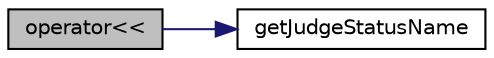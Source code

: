 digraph "operator&lt;&lt;"
{
 // LATEX_PDF_SIZE
  edge [fontname="Helvetica",fontsize="10",labelfontname="Helvetica",labelfontsize="10"];
  node [fontname="Helvetica",fontsize="10",shape=record];
  rankdir="LR";
  Node9 [label="operator\<\<",height=0.2,width=0.4,color="black", fillcolor="grey75", style="filled", fontcolor="black",tooltip=" "];
  Node9 -> Node10 [color="midnightblue",fontsize="10",style="solid",fontname="Helvetica"];
  Node10 [label="getJudgeStatusName",height=0.2,width=0.4,color="black", fillcolor="white", style="filled",URL="$united__resource_8hpp.html#a3f94921a010c97f7cbd374eccca19ae2",tooltip=" "];
}
